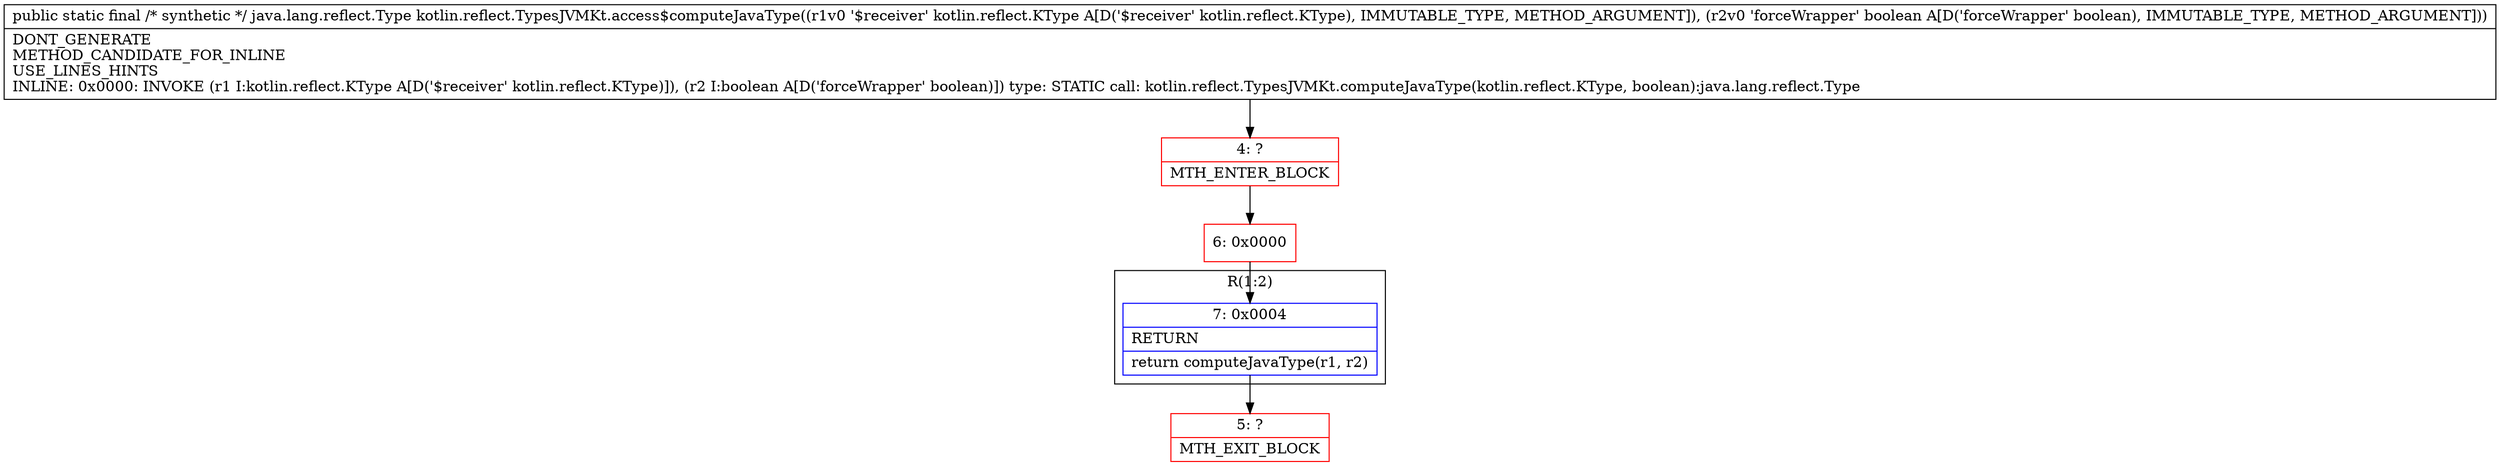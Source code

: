 digraph "CFG forkotlin.reflect.TypesJVMKt.access$computeJavaType(Lkotlin\/reflect\/KType;Z)Ljava\/lang\/reflect\/Type;" {
subgraph cluster_Region_602228637 {
label = "R(1:2)";
node [shape=record,color=blue];
Node_7 [shape=record,label="{7\:\ 0x0004|RETURN\l|return computeJavaType(r1, r2)\l}"];
}
Node_4 [shape=record,color=red,label="{4\:\ ?|MTH_ENTER_BLOCK\l}"];
Node_6 [shape=record,color=red,label="{6\:\ 0x0000}"];
Node_5 [shape=record,color=red,label="{5\:\ ?|MTH_EXIT_BLOCK\l}"];
MethodNode[shape=record,label="{public static final \/* synthetic *\/ java.lang.reflect.Type kotlin.reflect.TypesJVMKt.access$computeJavaType((r1v0 '$receiver' kotlin.reflect.KType A[D('$receiver' kotlin.reflect.KType), IMMUTABLE_TYPE, METHOD_ARGUMENT]), (r2v0 'forceWrapper' boolean A[D('forceWrapper' boolean), IMMUTABLE_TYPE, METHOD_ARGUMENT]))  | DONT_GENERATE\lMETHOD_CANDIDATE_FOR_INLINE\lUSE_LINES_HINTS\lINLINE: 0x0000: INVOKE  (r1 I:kotlin.reflect.KType A[D('$receiver' kotlin.reflect.KType)]), (r2 I:boolean A[D('forceWrapper' boolean)]) type: STATIC call: kotlin.reflect.TypesJVMKt.computeJavaType(kotlin.reflect.KType, boolean):java.lang.reflect.Type\l}"];
MethodNode -> Node_4;Node_7 -> Node_5;
Node_4 -> Node_6;
Node_6 -> Node_7;
}

